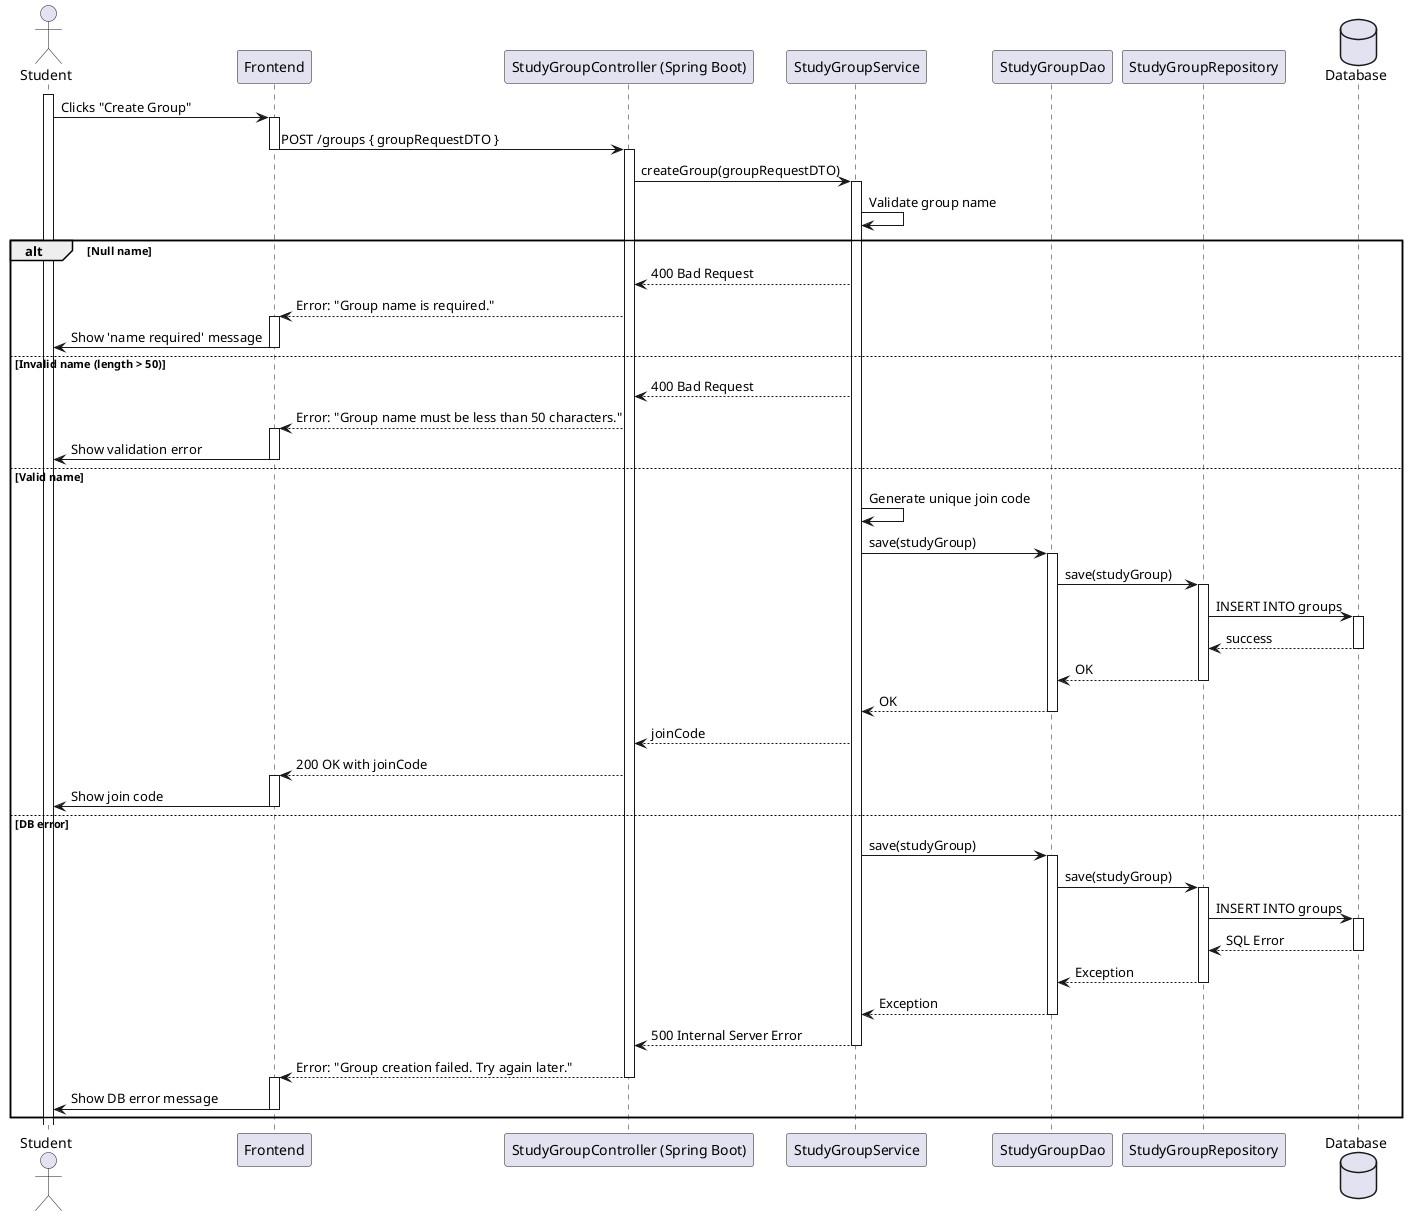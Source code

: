 @startuml
actor Student
participant "Frontend" as FE
participant "StudyGroupController (Spring Boot)" as C
participant "StudyGroupService" as S
participant "StudyGroupDao" as D
participant "StudyGroupRepository" as R
database "Database" as DB

activate Student
Student -> FE : Clicks "Create Group"
activate FE

FE -> C : POST /groups { groupRequestDTO }
deactivate FE
activate C

C -> S : createGroup(groupRequestDTO)
activate S

S -> S : Validate group name
alt Null name
    S --> C : 400 Bad Request
    C --> FE : Error: "Group name is required."
    activate FE
    FE -> Student : Show 'name required' message
    deactivate FE
else Invalid name (length > 50)
    S --> C : 400 Bad Request
    C --> FE : Error: "Group name must be less than 50 characters."
    activate FE
    FE -> Student : Show validation error
    deactivate FE
else Valid name
    S -> S : Generate unique join code

    S -> D : save(studyGroup)
    activate D

    D -> R : save(studyGroup)
    activate R

    R -> DB : INSERT INTO groups
    activate DB
    DB --> R : success
    deactivate DB

    R --> D : OK
    deactivate R

    D --> S : OK
    deactivate D

    S --> C : joinCode

    C --> FE : 200 OK with joinCode
    activate FE
    FE -> Student : Show join code
    deactivate FE
else DB error
    S -> D : save(studyGroup)
    activate D

    D -> R : save(studyGroup)
    activate R

    R -> DB : INSERT INTO groups
    activate DB
    DB --> R : SQL Error
    deactivate DB

    R --> D : Exception
    deactivate R

    D --> S : Exception
    deactivate D

    S --> C : 500 Internal Server Error
    deactivate S

    C --> FE : Error: "Group creation failed. Try again later."
    deactivate C
    activate FE
    FE -> Student : Show DB error message
    deactivate FE
end

@enduml